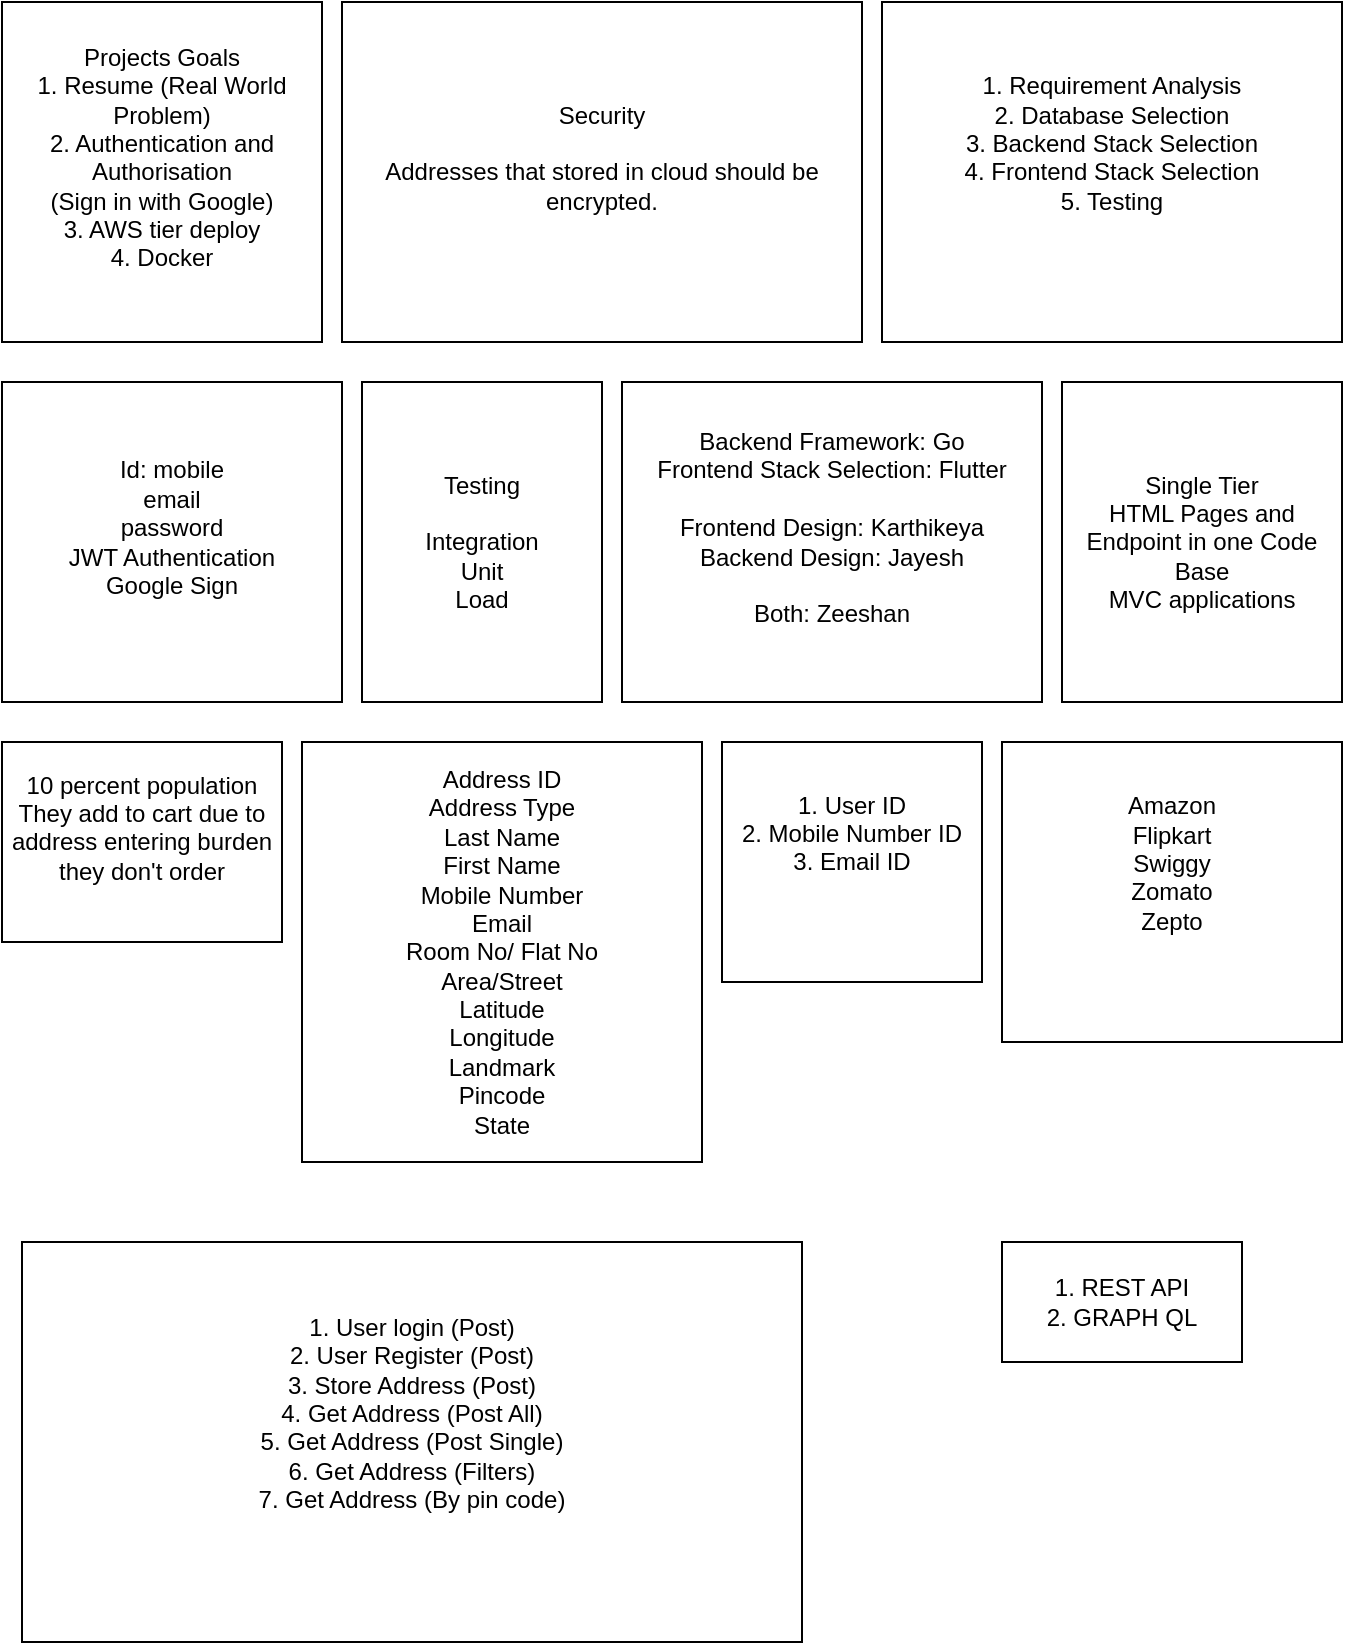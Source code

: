 <mxfile version="24.6.2" type="github">
  <diagram name="Page-1" id="pdb6Gz0Ij0OkZJUwplEV">
    <mxGraphModel dx="1434" dy="703" grid="1" gridSize="10" guides="1" tooltips="1" connect="1" arrows="1" fold="1" page="1" pageScale="1" pageWidth="827" pageHeight="1169" math="0" shadow="0">
      <root>
        <mxCell id="0" />
        <mxCell id="1" parent="0" />
        <mxCell id="v9CBHpRS_1jLGyiioo6O-1" value="&lt;div&gt;Address ID&lt;/div&gt;&lt;div&gt;Address Type&lt;/div&gt;&lt;div&gt;Last Name&lt;/div&gt;&lt;div&gt;First Name&lt;/div&gt;&lt;div&gt;Mobile Number&lt;/div&gt;&lt;div&gt;Email&lt;/div&gt;Room No/ Flat No&lt;div&gt;Area/Street&lt;/div&gt;&lt;div&gt;Latitude&lt;/div&gt;&lt;div&gt;Longitude&lt;/div&gt;&lt;div&gt;&lt;div&gt;Landmark&lt;br&gt;&lt;div&gt;Pincode&lt;/div&gt;&lt;/div&gt;&lt;/div&gt;&lt;div&gt;State&lt;/div&gt;" style="rounded=0;whiteSpace=wrap;html=1;" vertex="1" parent="1">
          <mxGeometry x="190" y="440" width="200" height="210" as="geometry" />
        </mxCell>
        <mxCell id="v9CBHpRS_1jLGyiioo6O-2" value="Id: mobile&lt;div&gt;email&lt;/div&gt;&lt;div&gt;password&lt;/div&gt;&lt;div&gt;JWT Authentication&lt;/div&gt;&lt;div&gt;Google Sign&lt;br&gt;&lt;div&gt;&lt;br&gt;&lt;/div&gt;&lt;/div&gt;" style="rounded=0;whiteSpace=wrap;html=1;" vertex="1" parent="1">
          <mxGeometry x="40" y="260" width="170" height="160" as="geometry" />
        </mxCell>
        <mxCell id="v9CBHpRS_1jLGyiioo6O-3" value="Security&lt;div&gt;&lt;br&gt;&lt;div&gt;&lt;span style=&quot;background-color: initial;&quot;&gt;Addresses that stored in cloud should be encrypted.&lt;/span&gt;&lt;/div&gt;&lt;div&gt;&lt;div&gt;&lt;div&gt;&lt;br&gt;&lt;/div&gt;&lt;/div&gt;&lt;/div&gt;&lt;/div&gt;" style="rounded=0;whiteSpace=wrap;html=1;" vertex="1" parent="1">
          <mxGeometry x="210" y="70" width="260" height="170" as="geometry" />
        </mxCell>
        <mxCell id="v9CBHpRS_1jLGyiioo6O-4" value="Projects Goals&lt;div&gt;&lt;div&gt;1. Resume (Real World Problem)&lt;/div&gt;&lt;div&gt;2. Authentication and Authorisation&lt;/div&gt;&lt;div&gt;(Sign in with Google)&lt;/div&gt;&lt;div&gt;3. AWS tier deploy&lt;/div&gt;&lt;div&gt;4. Docker&lt;/div&gt;&lt;div&gt;&lt;br&gt;&lt;/div&gt;&lt;/div&gt;" style="rounded=0;whiteSpace=wrap;html=1;" vertex="1" parent="1">
          <mxGeometry x="40" y="70" width="160" height="170" as="geometry" />
        </mxCell>
        <mxCell id="v9CBHpRS_1jLGyiioo6O-7" value="Amazon&lt;div&gt;Flipkart&lt;/div&gt;&lt;div&gt;Swiggy&lt;br&gt;Zomato&lt;/div&gt;&lt;div&gt;Zepto&lt;/div&gt;&lt;div&gt;&lt;br&gt;&lt;/div&gt;&lt;div&gt;&lt;br&gt;&lt;/div&gt;" style="rounded=0;whiteSpace=wrap;html=1;" vertex="1" parent="1">
          <mxGeometry x="540" y="440" width="170" height="150" as="geometry" />
        </mxCell>
        <mxCell id="v9CBHpRS_1jLGyiioo6O-8" value="1. Requirement Analysis&lt;div&gt;2. Database Selection&lt;/div&gt;&lt;div&gt;3. Backend Stack Selection&lt;/div&gt;&lt;div&gt;4. Frontend Stack Selection&lt;/div&gt;&lt;div&gt;5. Testing&lt;/div&gt;&lt;div&gt;&lt;br&gt;&lt;/div&gt;&lt;div&gt;&lt;br&gt;&lt;/div&gt;" style="rounded=0;whiteSpace=wrap;html=1;" vertex="1" parent="1">
          <mxGeometry x="480" y="70" width="230" height="170" as="geometry" />
        </mxCell>
        <mxCell id="v9CBHpRS_1jLGyiioo6O-10" value="10 percent population&lt;div&gt;They add to cart due to address entering burden they don&#39;t order&lt;/div&gt;&lt;div&gt;&lt;br&gt;&lt;/div&gt;" style="rounded=0;whiteSpace=wrap;html=1;" vertex="1" parent="1">
          <mxGeometry x="40" y="440" width="140" height="100" as="geometry" />
        </mxCell>
        <mxCell id="v9CBHpRS_1jLGyiioo6O-12" value="&lt;div&gt;Testing&lt;/div&gt;&lt;div&gt;&lt;br&gt;&lt;/div&gt;Integration&lt;div&gt;Unit&lt;/div&gt;&lt;div&gt;Load&lt;/div&gt;" style="rounded=0;whiteSpace=wrap;html=1;" vertex="1" parent="1">
          <mxGeometry x="220" y="260" width="120" height="160" as="geometry" />
        </mxCell>
        <mxCell id="v9CBHpRS_1jLGyiioo6O-14" value="1. User ID&lt;div&gt;2. Mobile Number ID&lt;/div&gt;&lt;div&gt;3. Email ID&lt;/div&gt;&lt;div&gt;&lt;br&gt;&lt;/div&gt;&lt;div&gt;&lt;br&gt;&lt;/div&gt;" style="rounded=0;whiteSpace=wrap;html=1;" vertex="1" parent="1">
          <mxGeometry x="400" y="440" width="130" height="120" as="geometry" />
        </mxCell>
        <mxCell id="v9CBHpRS_1jLGyiioo6O-18" value="Backend Framework: Go&lt;div&gt;Frontend Stack Selection: Flutter&lt;/div&gt;&lt;div&gt;&lt;br&gt;&lt;/div&gt;&lt;div&gt;Frontend Design: Karthikeya&lt;/div&gt;&lt;div&gt;Backend Design: Jayesh&lt;/div&gt;&lt;div&gt;&lt;br&gt;&lt;/div&gt;&lt;div&gt;Both: Zeeshan&lt;/div&gt;&lt;div&gt;&lt;div&gt;&lt;div&gt;&lt;div&gt;&lt;br&gt;&lt;/div&gt;&lt;/div&gt;&lt;/div&gt;&lt;/div&gt;" style="rounded=0;whiteSpace=wrap;html=1;" vertex="1" parent="1">
          <mxGeometry x="350" y="260" width="210" height="160" as="geometry" />
        </mxCell>
        <mxCell id="v9CBHpRS_1jLGyiioo6O-19" value="Single Tier&lt;div&gt;HTML Pages and Endpoint in one Code Base&lt;/div&gt;&lt;div&gt;MVC applications&lt;/div&gt;" style="rounded=0;whiteSpace=wrap;html=1;" vertex="1" parent="1">
          <mxGeometry x="570" y="260" width="140" height="160" as="geometry" />
        </mxCell>
        <mxCell id="v9CBHpRS_1jLGyiioo6O-25" value="1. User login (Post)&lt;div&gt;2. User Register (Post)&lt;/div&gt;&lt;div&gt;3. Store Address (Post)&lt;/div&gt;&lt;div&gt;4. Get Address (Post All)&lt;/div&gt;&lt;div&gt;5. Get Address (Post Single)&lt;/div&gt;&lt;div&gt;6. Get Address (Filters)&lt;/div&gt;&lt;div&gt;7. Get Address (By pin code)&lt;/div&gt;&lt;div&gt;&lt;br&gt;&lt;/div&gt;&lt;div&gt;&lt;br&gt;&lt;/div&gt;" style="rounded=0;whiteSpace=wrap;html=1;" vertex="1" parent="1">
          <mxGeometry x="50" y="690" width="390" height="200" as="geometry" />
        </mxCell>
        <mxCell id="v9CBHpRS_1jLGyiioo6O-26" value="1. REST API&lt;br&gt;2. GRAPH QL" style="rounded=0;whiteSpace=wrap;html=1;" vertex="1" parent="1">
          <mxGeometry x="540" y="690" width="120" height="60" as="geometry" />
        </mxCell>
      </root>
    </mxGraphModel>
  </diagram>
</mxfile>

